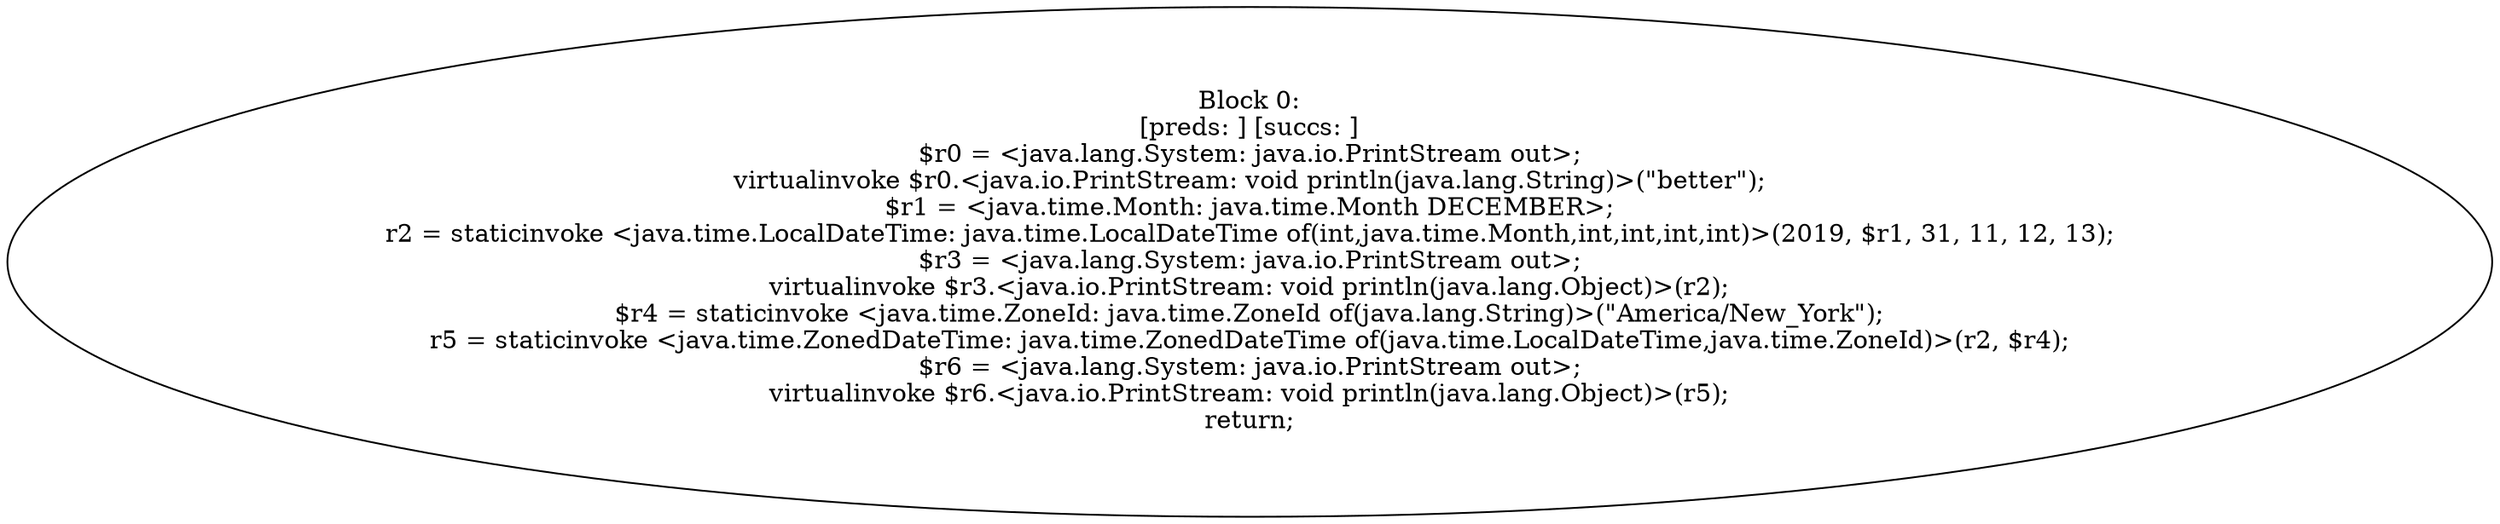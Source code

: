 digraph "unitGraph" {
    "Block 0:
[preds: ] [succs: ]
$r0 = <java.lang.System: java.io.PrintStream out>;
virtualinvoke $r0.<java.io.PrintStream: void println(java.lang.String)>(\"better\");
$r1 = <java.time.Month: java.time.Month DECEMBER>;
r2 = staticinvoke <java.time.LocalDateTime: java.time.LocalDateTime of(int,java.time.Month,int,int,int,int)>(2019, $r1, 31, 11, 12, 13);
$r3 = <java.lang.System: java.io.PrintStream out>;
virtualinvoke $r3.<java.io.PrintStream: void println(java.lang.Object)>(r2);
$r4 = staticinvoke <java.time.ZoneId: java.time.ZoneId of(java.lang.String)>(\"America/New_York\");
r5 = staticinvoke <java.time.ZonedDateTime: java.time.ZonedDateTime of(java.time.LocalDateTime,java.time.ZoneId)>(r2, $r4);
$r6 = <java.lang.System: java.io.PrintStream out>;
virtualinvoke $r6.<java.io.PrintStream: void println(java.lang.Object)>(r5);
return;
"
}
